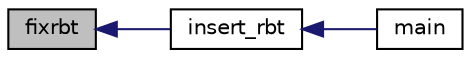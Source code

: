 digraph "fixrbt"
{
  edge [fontname="Helvetica",fontsize="10",labelfontname="Helvetica",labelfontsize="10"];
  node [fontname="Helvetica",fontsize="10",shape=record];
  rankdir="LR";
  Node10 [label="fixrbt",height=0.2,width=0.4,color="black", fillcolor="grey75", style="filled", fontcolor="black"];
  Node10 -> Node11 [dir="back",color="midnightblue",fontsize="10",style="solid",fontname="Helvetica"];
  Node11 [label="insert_rbt",height=0.2,width=0.4,color="black", fillcolor="white", style="filled",URL="$problem1_8c_09_09.html#a0363cc199ceb4007d5573b8a7f463e46",tooltip="To add data in RBT. "];
  Node11 -> Node12 [dir="back",color="midnightblue",fontsize="10",style="solid",fontname="Helvetica"];
  Node12 [label="main",height=0.2,width=0.4,color="black", fillcolor="white", style="filled",URL="$problem1_8c_09_09.html#ae66f6b31b5ad750f1fe042a706a4e3d4",tooltip="To take input and print menu to do task and call menu again and again. "];
}
